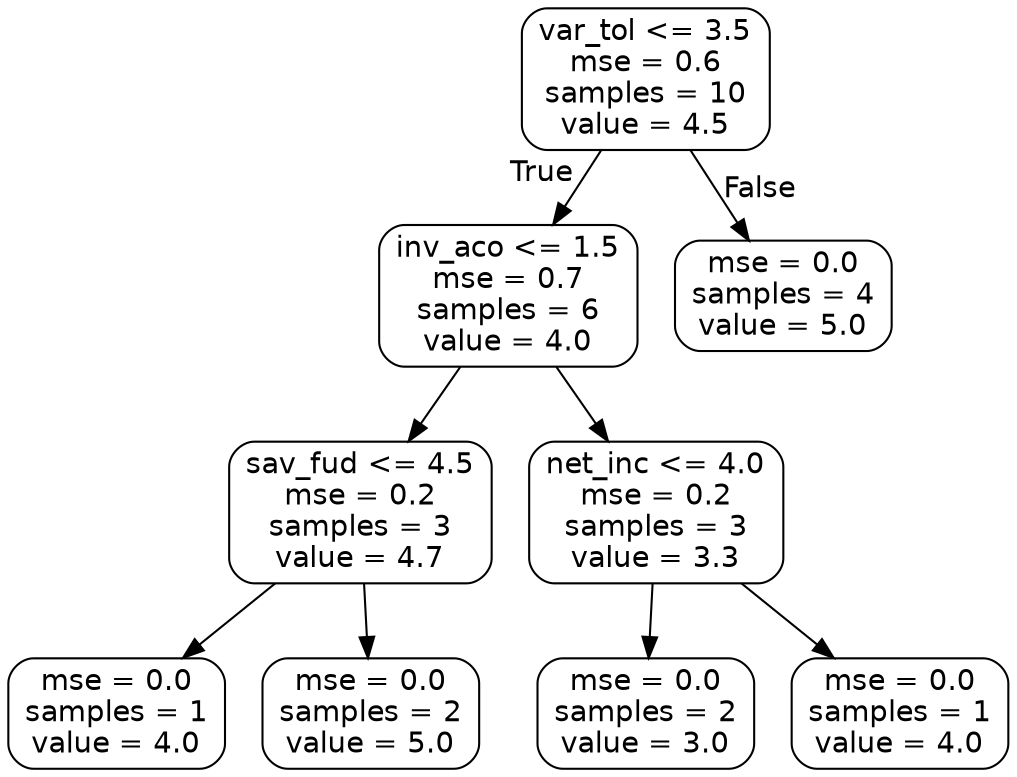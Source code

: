 digraph Tree {
node [shape=box, style="rounded", color="black", fontname=helvetica] ;
edge [fontname=helvetica] ;
0 [label="var_tol <= 3.5\nmse = 0.6\nsamples = 10\nvalue = 4.5"] ;
1 [label="inv_aco <= 1.5\nmse = 0.7\nsamples = 6\nvalue = 4.0"] ;
0 -> 1 [labeldistance=2.5, labelangle=45, headlabel="True"] ;
2 [label="sav_fud <= 4.5\nmse = 0.2\nsamples = 3\nvalue = 4.7"] ;
1 -> 2 ;
3 [label="mse = 0.0\nsamples = 1\nvalue = 4.0"] ;
2 -> 3 ;
4 [label="mse = 0.0\nsamples = 2\nvalue = 5.0"] ;
2 -> 4 ;
5 [label="net_inc <= 4.0\nmse = 0.2\nsamples = 3\nvalue = 3.3"] ;
1 -> 5 ;
6 [label="mse = 0.0\nsamples = 2\nvalue = 3.0"] ;
5 -> 6 ;
7 [label="mse = 0.0\nsamples = 1\nvalue = 4.0"] ;
5 -> 7 ;
8 [label="mse = 0.0\nsamples = 4\nvalue = 5.0"] ;
0 -> 8 [labeldistance=2.5, labelangle=-45, headlabel="False"] ;
}